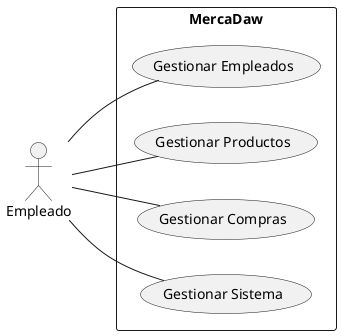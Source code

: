 @startuml Casos Uso
left to right direction
actor Empleado as emp

rectangle MercaDaw {
    usecase "Gestionar Empleados" as uc_1
    usecase "Gestionar Productos" as uc_2
    usecase "Gestionar Compras" as uc_3
    usecase "Gestionar Sistema" as uc_4
}

emp -- uc_1
emp -- uc_2
emp -- uc_3
emp -- uc_4
@enduml
